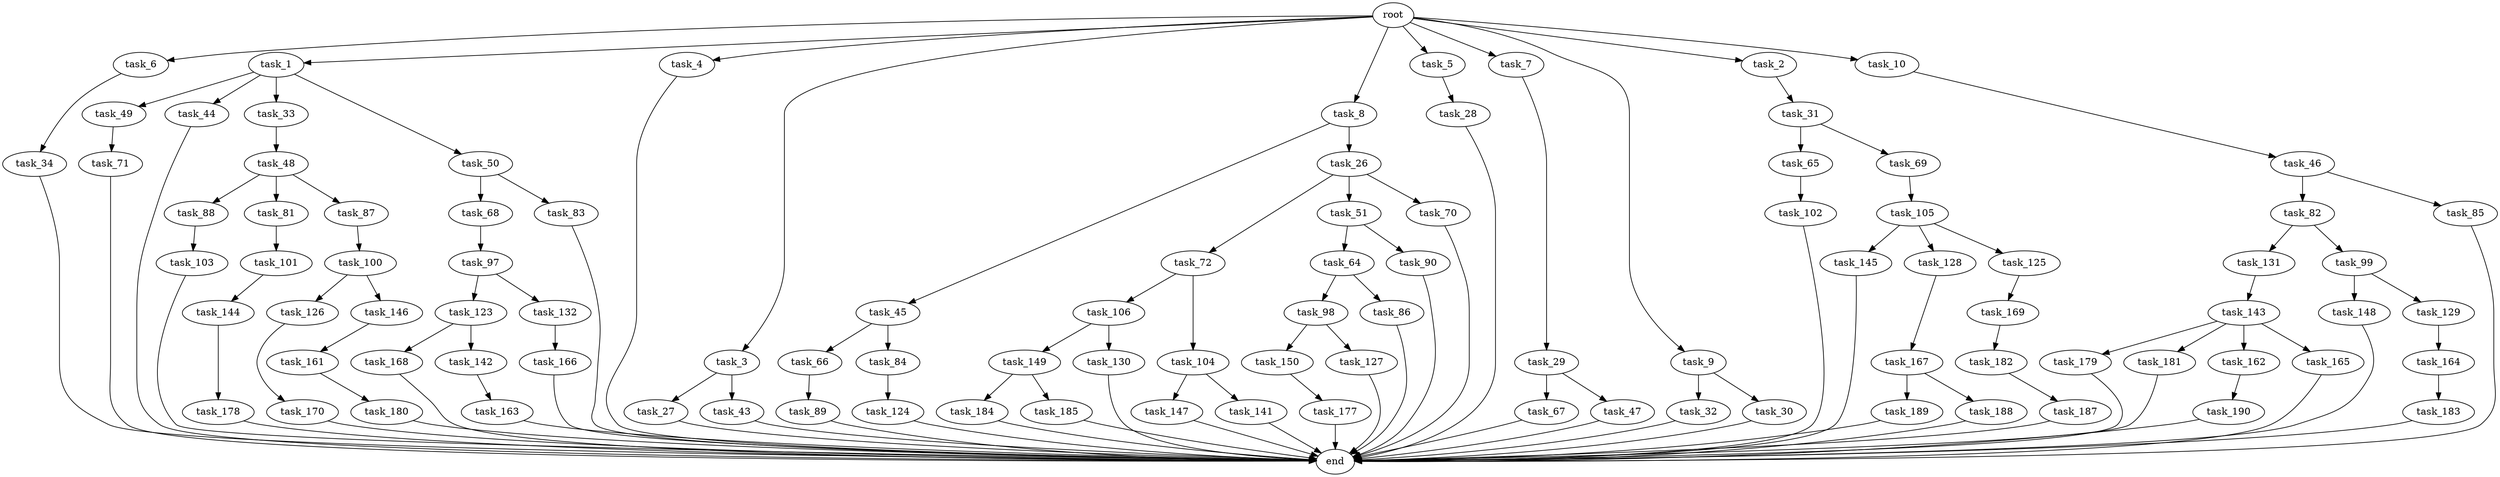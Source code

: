 digraph G {
  task_6 [size="1.024000"];
  task_169 [size="309237645.312000"];
  task_45 [size="34359738.368000"];
  task_187 [size="420906795.008000"];
  task_123 [size="77309411.328000"];
  task_66 [size="34359738.368000"];
  task_1 [size="1.024000"];
  task_82 [size="309237645.312000"];
  task_68 [size="695784701.952000"];
  task_190 [size="695784701.952000"];
  task_149 [size="695784701.952000"];
  task_83 [size="695784701.952000"];
  task_72 [size="214748364.800000"];
  root [size="0.000000"];
  task_178 [size="549755813.888000"];
  task_179 [size="858993459.200000"];
  task_144 [size="137438953.472000"];
  task_148 [size="309237645.312000"];
  task_4 [size="1.024000"];
  task_3 [size="1.024000"];
  task_98 [size="309237645.312000"];
  task_147 [size="309237645.312000"];
  task_131 [size="695784701.952000"];
  task_189 [size="137438953.472000"];
  task_85 [size="309237645.312000"];
  task_183 [size="77309411.328000"];
  task_182 [size="34359738.368000"];
  task_8 [size="1.024000"];
  task_184 [size="77309411.328000"];
  task_27 [size="309237645.312000"];
  task_177 [size="549755813.888000"];
  task_5 [size="1.024000"];
  task_166 [size="214748364.800000"];
  task_32 [size="549755813.888000"];
  task_97 [size="695784701.952000"];
  task_49 [size="420906795.008000"];
  task_145 [size="137438953.472000"];
  task_128 [size="137438953.472000"];
  task_44 [size="420906795.008000"];
  task_168 [size="420906795.008000"];
  task_88 [size="137438953.472000"];
  task_167 [size="214748364.800000"];
  task_100 [size="549755813.888000"];
  task_7 [size="1.024000"];
  task_188 [size="137438953.472000"];
  task_99 [size="695784701.952000"];
  task_181 [size="858993459.200000"];
  task_132 [size="77309411.328000"];
  task_86 [size="309237645.312000"];
  task_51 [size="214748364.800000"];
  task_31 [size="858993459.200000"];
  task_28 [size="214748364.800000"];
  task_142 [size="420906795.008000"];
  task_9 [size="1.024000"];
  task_180 [size="695784701.952000"];
  task_101 [size="549755813.888000"];
  task_141 [size="309237645.312000"];
  task_162 [size="858993459.200000"];
  task_26 [size="34359738.368000"];
  task_143 [size="695784701.952000"];
  task_2 [size="1.024000"];
  task_106 [size="420906795.008000"];
  task_105 [size="214748364.800000"];
  task_129 [size="309237645.312000"];
  task_150 [size="137438953.472000"];
  task_81 [size="137438953.472000"];
  task_33 [size="420906795.008000"];
  task_87 [size="137438953.472000"];
  task_50 [size="420906795.008000"];
  task_43 [size="309237645.312000"];
  task_104 [size="420906795.008000"];
  task_103 [size="214748364.800000"];
  task_127 [size="137438953.472000"];
  task_70 [size="214748364.800000"];
  task_165 [size="858993459.200000"];
  task_30 [size="549755813.888000"];
  task_67 [size="309237645.312000"];
  task_48 [size="137438953.472000"];
  task_10 [size="1.024000"];
  task_65 [size="137438953.472000"];
  task_185 [size="77309411.328000"];
  task_164 [size="77309411.328000"];
  task_64 [size="34359738.368000"];
  task_163 [size="34359738.368000"];
  task_29 [size="34359738.368000"];
  task_84 [size="34359738.368000"];
  task_102 [size="695784701.952000"];
  task_130 [size="695784701.952000"];
  task_161 [size="77309411.328000"];
  task_47 [size="309237645.312000"];
  task_69 [size="137438953.472000"];
  task_126 [size="77309411.328000"];
  end [size="0.000000"];
  task_71 [size="695784701.952000"];
  task_89 [size="309237645.312000"];
  task_46 [size="309237645.312000"];
  task_146 [size="77309411.328000"];
  task_170 [size="77309411.328000"];
  task_34 [size="420906795.008000"];
  task_124 [size="549755813.888000"];
  task_125 [size="137438953.472000"];
  task_90 [size="34359738.368000"];

  task_6 -> task_34 [size="411041792.000000"];
  task_169 -> task_182 [size="33554432.000000"];
  task_45 -> task_66 [size="33554432.000000"];
  task_45 -> task_84 [size="33554432.000000"];
  task_187 -> end [size="1.000000"];
  task_123 -> task_142 [size="411041792.000000"];
  task_123 -> task_168 [size="411041792.000000"];
  task_66 -> task_89 [size="301989888.000000"];
  task_1 -> task_50 [size="411041792.000000"];
  task_1 -> task_33 [size="411041792.000000"];
  task_1 -> task_44 [size="411041792.000000"];
  task_1 -> task_49 [size="411041792.000000"];
  task_82 -> task_99 [size="679477248.000000"];
  task_82 -> task_131 [size="679477248.000000"];
  task_68 -> task_97 [size="679477248.000000"];
  task_190 -> end [size="1.000000"];
  task_149 -> task_184 [size="75497472.000000"];
  task_149 -> task_185 [size="75497472.000000"];
  task_83 -> end [size="1.000000"];
  task_72 -> task_106 [size="411041792.000000"];
  task_72 -> task_104 [size="411041792.000000"];
  root -> task_2 [size="1.000000"];
  root -> task_6 [size="1.000000"];
  root -> task_7 [size="1.000000"];
  root -> task_4 [size="1.000000"];
  root -> task_3 [size="1.000000"];
  root -> task_5 [size="1.000000"];
  root -> task_1 [size="1.000000"];
  root -> task_8 [size="1.000000"];
  root -> task_9 [size="1.000000"];
  root -> task_10 [size="1.000000"];
  task_178 -> end [size="1.000000"];
  task_179 -> end [size="1.000000"];
  task_144 -> task_178 [size="536870912.000000"];
  task_148 -> end [size="1.000000"];
  task_4 -> end [size="1.000000"];
  task_3 -> task_27 [size="301989888.000000"];
  task_3 -> task_43 [size="301989888.000000"];
  task_98 -> task_150 [size="134217728.000000"];
  task_98 -> task_127 [size="134217728.000000"];
  task_147 -> end [size="1.000000"];
  task_131 -> task_143 [size="679477248.000000"];
  task_189 -> end [size="1.000000"];
  task_85 -> end [size="1.000000"];
  task_183 -> end [size="1.000000"];
  task_182 -> task_187 [size="411041792.000000"];
  task_8 -> task_26 [size="33554432.000000"];
  task_8 -> task_45 [size="33554432.000000"];
  task_184 -> end [size="1.000000"];
  task_27 -> end [size="1.000000"];
  task_177 -> end [size="1.000000"];
  task_5 -> task_28 [size="209715200.000000"];
  task_166 -> end [size="1.000000"];
  task_32 -> end [size="1.000000"];
  task_97 -> task_132 [size="75497472.000000"];
  task_97 -> task_123 [size="75497472.000000"];
  task_49 -> task_71 [size="679477248.000000"];
  task_145 -> end [size="1.000000"];
  task_128 -> task_167 [size="209715200.000000"];
  task_44 -> end [size="1.000000"];
  task_168 -> end [size="1.000000"];
  task_88 -> task_103 [size="209715200.000000"];
  task_167 -> task_188 [size="134217728.000000"];
  task_167 -> task_189 [size="134217728.000000"];
  task_100 -> task_126 [size="75497472.000000"];
  task_100 -> task_146 [size="75497472.000000"];
  task_7 -> task_29 [size="33554432.000000"];
  task_188 -> end [size="1.000000"];
  task_99 -> task_129 [size="301989888.000000"];
  task_99 -> task_148 [size="301989888.000000"];
  task_181 -> end [size="1.000000"];
  task_132 -> task_166 [size="209715200.000000"];
  task_86 -> end [size="1.000000"];
  task_51 -> task_64 [size="33554432.000000"];
  task_51 -> task_90 [size="33554432.000000"];
  task_31 -> task_65 [size="134217728.000000"];
  task_31 -> task_69 [size="134217728.000000"];
  task_28 -> end [size="1.000000"];
  task_142 -> task_163 [size="33554432.000000"];
  task_9 -> task_30 [size="536870912.000000"];
  task_9 -> task_32 [size="536870912.000000"];
  task_180 -> end [size="1.000000"];
  task_101 -> task_144 [size="134217728.000000"];
  task_141 -> end [size="1.000000"];
  task_162 -> task_190 [size="679477248.000000"];
  task_26 -> task_51 [size="209715200.000000"];
  task_26 -> task_70 [size="209715200.000000"];
  task_26 -> task_72 [size="209715200.000000"];
  task_143 -> task_165 [size="838860800.000000"];
  task_143 -> task_162 [size="838860800.000000"];
  task_143 -> task_181 [size="838860800.000000"];
  task_143 -> task_179 [size="838860800.000000"];
  task_2 -> task_31 [size="838860800.000000"];
  task_106 -> task_149 [size="679477248.000000"];
  task_106 -> task_130 [size="679477248.000000"];
  task_105 -> task_128 [size="134217728.000000"];
  task_105 -> task_125 [size="134217728.000000"];
  task_105 -> task_145 [size="134217728.000000"];
  task_129 -> task_164 [size="75497472.000000"];
  task_150 -> task_177 [size="536870912.000000"];
  task_81 -> task_101 [size="536870912.000000"];
  task_33 -> task_48 [size="134217728.000000"];
  task_87 -> task_100 [size="536870912.000000"];
  task_50 -> task_83 [size="679477248.000000"];
  task_50 -> task_68 [size="679477248.000000"];
  task_43 -> end [size="1.000000"];
  task_104 -> task_147 [size="301989888.000000"];
  task_104 -> task_141 [size="301989888.000000"];
  task_103 -> end [size="1.000000"];
  task_127 -> end [size="1.000000"];
  task_70 -> end [size="1.000000"];
  task_165 -> end [size="1.000000"];
  task_30 -> end [size="1.000000"];
  task_67 -> end [size="1.000000"];
  task_48 -> task_87 [size="134217728.000000"];
  task_48 -> task_81 [size="134217728.000000"];
  task_48 -> task_88 [size="134217728.000000"];
  task_10 -> task_46 [size="301989888.000000"];
  task_65 -> task_102 [size="679477248.000000"];
  task_185 -> end [size="1.000000"];
  task_164 -> task_183 [size="75497472.000000"];
  task_64 -> task_86 [size="301989888.000000"];
  task_64 -> task_98 [size="301989888.000000"];
  task_163 -> end [size="1.000000"];
  task_29 -> task_67 [size="301989888.000000"];
  task_29 -> task_47 [size="301989888.000000"];
  task_84 -> task_124 [size="536870912.000000"];
  task_102 -> end [size="1.000000"];
  task_130 -> end [size="1.000000"];
  task_161 -> task_180 [size="679477248.000000"];
  task_47 -> end [size="1.000000"];
  task_69 -> task_105 [size="209715200.000000"];
  task_126 -> task_170 [size="75497472.000000"];
  task_71 -> end [size="1.000000"];
  task_89 -> end [size="1.000000"];
  task_46 -> task_85 [size="301989888.000000"];
  task_46 -> task_82 [size="301989888.000000"];
  task_146 -> task_161 [size="75497472.000000"];
  task_170 -> end [size="1.000000"];
  task_34 -> end [size="1.000000"];
  task_124 -> end [size="1.000000"];
  task_125 -> task_169 [size="301989888.000000"];
  task_90 -> end [size="1.000000"];
}
